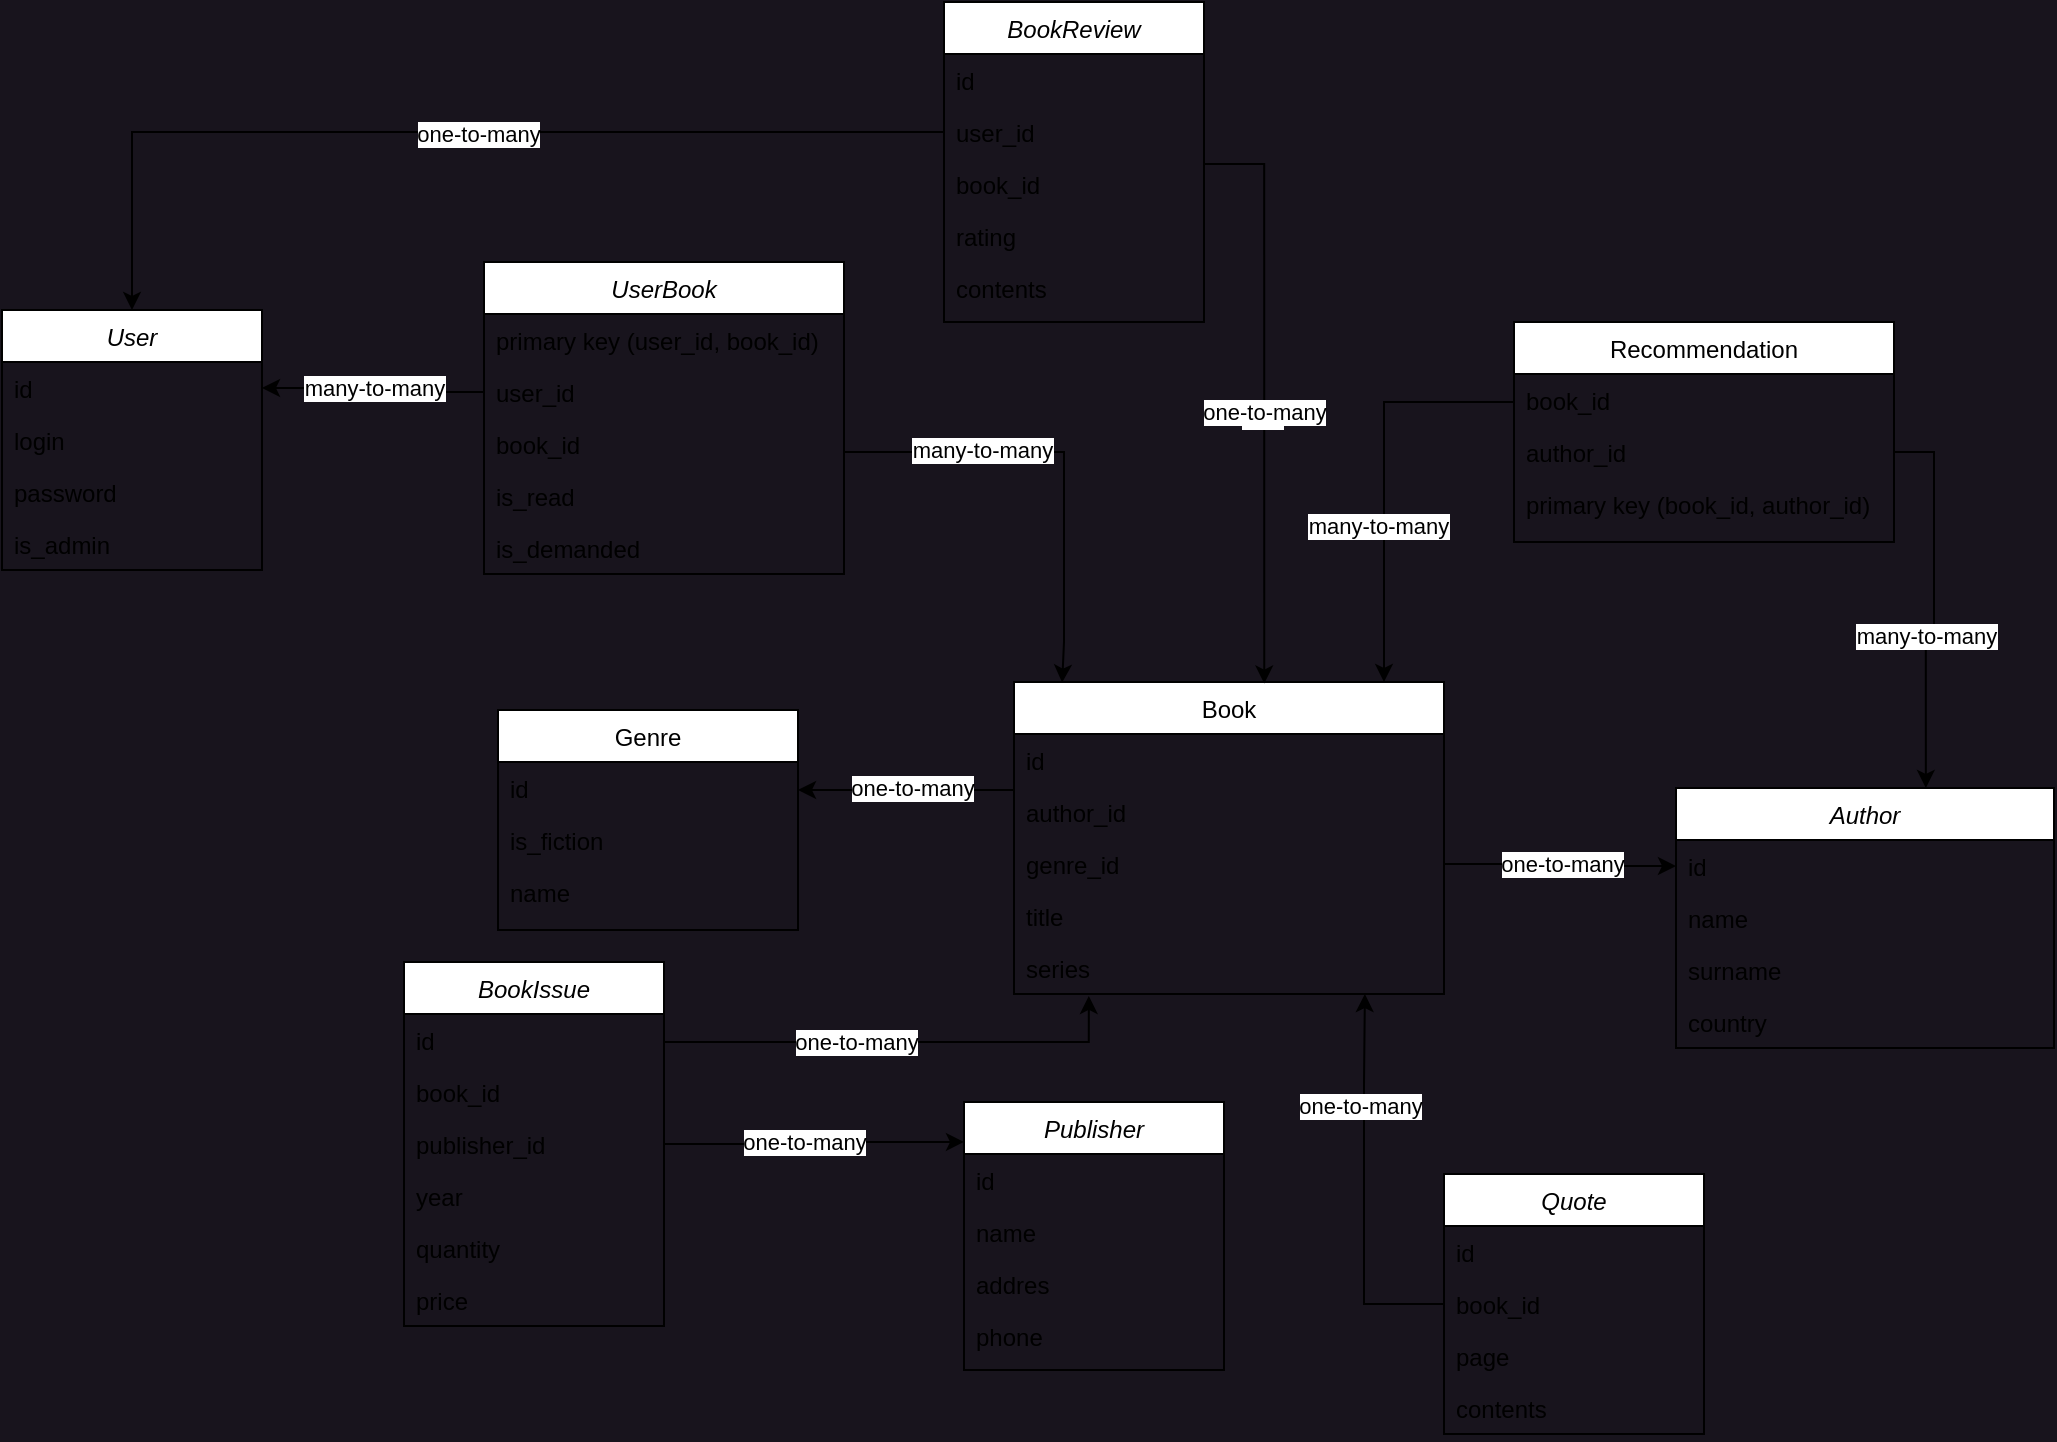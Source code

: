<mxfile version="21.7.5" type="device">
  <diagram id="C5RBs43oDa-KdzZeNtuy" name="Page-1">
    <mxGraphModel dx="1418" dy="828" grid="0" gridSize="10" guides="1" tooltips="1" connect="1" arrows="1" fold="1" page="1" pageScale="1" pageWidth="1169" pageHeight="827" background="#18141D" math="0" shadow="0">
      <root>
        <mxCell id="WIyWlLk6GJQsqaUBKTNV-0" />
        <mxCell id="WIyWlLk6GJQsqaUBKTNV-1" parent="WIyWlLk6GJQsqaUBKTNV-0" />
        <mxCell id="zkfFHV4jXpPFQw0GAbJ--0" value="Author" style="swimlane;fontStyle=2;align=center;verticalAlign=top;childLayout=stackLayout;horizontal=1;startSize=26;horizontalStack=0;resizeParent=1;resizeLast=0;collapsible=1;marginBottom=0;rounded=0;shadow=0;strokeWidth=1;" parent="WIyWlLk6GJQsqaUBKTNV-1" vertex="1">
          <mxGeometry x="906" y="443" width="189" height="130" as="geometry">
            <mxRectangle x="230" y="140" width="160" height="26" as="alternateBounds" />
          </mxGeometry>
        </mxCell>
        <mxCell id="PptkwZTxVJURM3jI2Wb_-5" value="id" style="text;align=left;verticalAlign=top;spacingLeft=4;spacingRight=4;overflow=hidden;rotatable=0;points=[[0,0.5],[1,0.5]];portConstraint=eastwest;" parent="zkfFHV4jXpPFQw0GAbJ--0" vertex="1">
          <mxGeometry y="26" width="189" height="26" as="geometry" />
        </mxCell>
        <mxCell id="zkfFHV4jXpPFQw0GAbJ--1" value="name" style="text;align=left;verticalAlign=top;spacingLeft=4;spacingRight=4;overflow=hidden;rotatable=0;points=[[0,0.5],[1,0.5]];portConstraint=eastwest;" parent="zkfFHV4jXpPFQw0GAbJ--0" vertex="1">
          <mxGeometry y="52" width="189" height="26" as="geometry" />
        </mxCell>
        <mxCell id="zkfFHV4jXpPFQw0GAbJ--2" value="surname" style="text;align=left;verticalAlign=top;spacingLeft=4;spacingRight=4;overflow=hidden;rotatable=0;points=[[0,0.5],[1,0.5]];portConstraint=eastwest;rounded=0;shadow=0;html=0;" parent="zkfFHV4jXpPFQw0GAbJ--0" vertex="1">
          <mxGeometry y="78" width="189" height="26" as="geometry" />
        </mxCell>
        <mxCell id="zkfFHV4jXpPFQw0GAbJ--3" value="country" style="text;align=left;verticalAlign=top;spacingLeft=4;spacingRight=4;overflow=hidden;rotatable=0;points=[[0,0.5],[1,0.5]];portConstraint=eastwest;rounded=0;shadow=0;html=0;" parent="zkfFHV4jXpPFQw0GAbJ--0" vertex="1">
          <mxGeometry y="104" width="189" height="26" as="geometry" />
        </mxCell>
        <mxCell id="zkfFHV4jXpPFQw0GAbJ--17" value="Book" style="swimlane;fontStyle=0;align=center;verticalAlign=top;childLayout=stackLayout;horizontal=1;startSize=26;horizontalStack=0;resizeParent=1;resizeLast=0;collapsible=1;marginBottom=0;rounded=0;shadow=0;strokeWidth=1;" parent="WIyWlLk6GJQsqaUBKTNV-1" vertex="1">
          <mxGeometry x="575" y="390" width="215" height="156" as="geometry">
            <mxRectangle x="550" y="140" width="160" height="26" as="alternateBounds" />
          </mxGeometry>
        </mxCell>
        <mxCell id="zkfFHV4jXpPFQw0GAbJ--18" value="id" style="text;align=left;verticalAlign=top;spacingLeft=4;spacingRight=4;overflow=hidden;rotatable=0;points=[[0,0.5],[1,0.5]];portConstraint=eastwest;" parent="zkfFHV4jXpPFQw0GAbJ--17" vertex="1">
          <mxGeometry y="26" width="215" height="26" as="geometry" />
        </mxCell>
        <mxCell id="zkfFHV4jXpPFQw0GAbJ--19" value="author_id" style="text;align=left;verticalAlign=top;spacingLeft=4;spacingRight=4;overflow=hidden;rotatable=0;points=[[0,0.5],[1,0.5]];portConstraint=eastwest;rounded=0;shadow=0;html=0;" parent="zkfFHV4jXpPFQw0GAbJ--17" vertex="1">
          <mxGeometry y="52" width="215" height="26" as="geometry" />
        </mxCell>
        <mxCell id="PptkwZTxVJURM3jI2Wb_-7" value="genre_id" style="text;align=left;verticalAlign=top;spacingLeft=4;spacingRight=4;overflow=hidden;rotatable=0;points=[[0,0.5],[1,0.5]];portConstraint=eastwest;rounded=0;shadow=0;html=0;" parent="zkfFHV4jXpPFQw0GAbJ--17" vertex="1">
          <mxGeometry y="78" width="215" height="26" as="geometry" />
        </mxCell>
        <mxCell id="zkfFHV4jXpPFQw0GAbJ--21" value="title" style="text;align=left;verticalAlign=top;spacingLeft=4;spacingRight=4;overflow=hidden;rotatable=0;points=[[0,0.5],[1,0.5]];portConstraint=eastwest;rounded=0;shadow=0;html=0;" parent="zkfFHV4jXpPFQw0GAbJ--17" vertex="1">
          <mxGeometry y="104" width="215" height="26" as="geometry" />
        </mxCell>
        <mxCell id="zkfFHV4jXpPFQw0GAbJ--22" value="series" style="text;align=left;verticalAlign=top;spacingLeft=4;spacingRight=4;overflow=hidden;rotatable=0;points=[[0,0.5],[1,0.5]];portConstraint=eastwest;rounded=0;shadow=0;html=0;" parent="zkfFHV4jXpPFQw0GAbJ--17" vertex="1">
          <mxGeometry y="130" width="215" height="26" as="geometry" />
        </mxCell>
        <mxCell id="zkfFHV4jXpPFQw0GAbJ--26" value="" style="endArrow=none;shadow=0;strokeWidth=1;rounded=0;endFill=0;edgeStyle=elbowEdgeStyle;elbow=vertical;startArrow=classic;startFill=1;" parent="WIyWlLk6GJQsqaUBKTNV-1" target="zkfFHV4jXpPFQw0GAbJ--17" edge="1">
          <mxGeometry x="0.5" y="41" relative="1" as="geometry">
            <mxPoint x="467" y="444" as="sourcePoint" />
            <mxPoint x="635" y="462" as="targetPoint" />
            <mxPoint x="-40" y="32" as="offset" />
          </mxGeometry>
        </mxCell>
        <mxCell id="PptkwZTxVJURM3jI2Wb_-87" value="one-to-many" style="edgeLabel;html=1;align=center;verticalAlign=middle;resizable=0;points=[];" parent="zkfFHV4jXpPFQw0GAbJ--26" vertex="1" connectable="0">
          <mxGeometry x="0.048" y="1" relative="1" as="geometry">
            <mxPoint as="offset" />
          </mxGeometry>
        </mxCell>
        <mxCell id="PptkwZTxVJURM3jI2Wb_-8" value="Genre" style="swimlane;fontStyle=0;align=center;verticalAlign=top;childLayout=stackLayout;horizontal=1;startSize=26;horizontalStack=0;resizeParent=1;resizeLast=0;collapsible=1;marginBottom=0;rounded=0;shadow=0;strokeWidth=1;" parent="WIyWlLk6GJQsqaUBKTNV-1" vertex="1">
          <mxGeometry x="317" y="404" width="150" height="110" as="geometry">
            <mxRectangle x="550" y="140" width="160" height="26" as="alternateBounds" />
          </mxGeometry>
        </mxCell>
        <mxCell id="PptkwZTxVJURM3jI2Wb_-9" value="id" style="text;align=left;verticalAlign=top;spacingLeft=4;spacingRight=4;overflow=hidden;rotatable=0;points=[[0,0.5],[1,0.5]];portConstraint=eastwest;" parent="PptkwZTxVJURM3jI2Wb_-8" vertex="1">
          <mxGeometry y="26" width="150" height="26" as="geometry" />
        </mxCell>
        <mxCell id="PptkwZTxVJURM3jI2Wb_-10" value="is_fiction" style="text;align=left;verticalAlign=top;spacingLeft=4;spacingRight=4;overflow=hidden;rotatable=0;points=[[0,0.5],[1,0.5]];portConstraint=eastwest;rounded=0;shadow=0;html=0;" parent="PptkwZTxVJURM3jI2Wb_-8" vertex="1">
          <mxGeometry y="52" width="150" height="26" as="geometry" />
        </mxCell>
        <mxCell id="PptkwZTxVJURM3jI2Wb_-11" value="name" style="text;align=left;verticalAlign=top;spacingLeft=4;spacingRight=4;overflow=hidden;rotatable=0;points=[[0,0.5],[1,0.5]];portConstraint=eastwest;rounded=0;shadow=0;html=0;" parent="PptkwZTxVJURM3jI2Wb_-8" vertex="1">
          <mxGeometry y="78" width="150" height="26" as="geometry" />
        </mxCell>
        <mxCell id="PptkwZTxVJURM3jI2Wb_-22" value="Recommendation" style="swimlane;fontStyle=0;align=center;verticalAlign=top;childLayout=stackLayout;horizontal=1;startSize=26;horizontalStack=0;resizeParent=1;resizeLast=0;collapsible=1;marginBottom=0;rounded=0;shadow=0;strokeWidth=1;" parent="WIyWlLk6GJQsqaUBKTNV-1" vertex="1">
          <mxGeometry x="825" y="210" width="190" height="110" as="geometry">
            <mxRectangle x="550" y="140" width="160" height="26" as="alternateBounds" />
          </mxGeometry>
        </mxCell>
        <mxCell id="PptkwZTxVJURM3jI2Wb_-23" value="book_id" style="text;align=left;verticalAlign=top;spacingLeft=4;spacingRight=4;overflow=hidden;rotatable=0;points=[[0,0.5],[1,0.5]];portConstraint=eastwest;" parent="PptkwZTxVJURM3jI2Wb_-22" vertex="1">
          <mxGeometry y="26" width="190" height="26" as="geometry" />
        </mxCell>
        <mxCell id="PptkwZTxVJURM3jI2Wb_-24" value="author_id" style="text;align=left;verticalAlign=top;spacingLeft=4;spacingRight=4;overflow=hidden;rotatable=0;points=[[0,0.5],[1,0.5]];portConstraint=eastwest;rounded=0;shadow=0;html=0;" parent="PptkwZTxVJURM3jI2Wb_-22" vertex="1">
          <mxGeometry y="52" width="190" height="26" as="geometry" />
        </mxCell>
        <mxCell id="PptkwZTxVJURM3jI2Wb_-25" value="primary key (book_id, author_id)" style="text;align=left;verticalAlign=top;spacingLeft=4;spacingRight=4;overflow=hidden;rotatable=0;points=[[0,0.5],[1,0.5]];portConstraint=eastwest;rounded=0;shadow=0;html=0;" parent="PptkwZTxVJURM3jI2Wb_-22" vertex="1">
          <mxGeometry y="78" width="190" height="26" as="geometry" />
        </mxCell>
        <mxCell id="PptkwZTxVJURM3jI2Wb_-26" style="edgeStyle=orthogonalEdgeStyle;rounded=0;orthogonalLoop=1;jettySize=auto;html=1;" parent="WIyWlLk6GJQsqaUBKTNV-1" edge="1">
          <mxGeometry relative="1" as="geometry">
            <mxPoint x="825" y="250" as="sourcePoint" />
            <mxPoint x="760" y="390" as="targetPoint" />
            <Array as="points">
              <mxPoint x="760" y="250" />
              <mxPoint x="760" y="390" />
            </Array>
          </mxGeometry>
        </mxCell>
        <mxCell id="PptkwZTxVJURM3jI2Wb_-28" value="many-to-many" style="edgeLabel;html=1;align=center;verticalAlign=middle;resizable=0;points=[];" parent="PptkwZTxVJURM3jI2Wb_-26" vertex="1" connectable="0">
          <mxGeometry x="0.238" y="-3" relative="1" as="geometry">
            <mxPoint as="offset" />
          </mxGeometry>
        </mxCell>
        <mxCell id="PptkwZTxVJURM3jI2Wb_-27" style="edgeStyle=orthogonalEdgeStyle;rounded=0;orthogonalLoop=1;jettySize=auto;html=1;entryX=0.661;entryY=0;entryDx=0;entryDy=0;entryPerimeter=0;" parent="WIyWlLk6GJQsqaUBKTNV-1" source="PptkwZTxVJURM3jI2Wb_-24" target="zkfFHV4jXpPFQw0GAbJ--0" edge="1">
          <mxGeometry relative="1" as="geometry">
            <mxPoint x="1031" y="412" as="targetPoint" />
          </mxGeometry>
        </mxCell>
        <mxCell id="PptkwZTxVJURM3jI2Wb_-29" value="many-to-many" style="edgeLabel;html=1;align=center;verticalAlign=middle;resizable=0;points=[];" parent="PptkwZTxVJURM3jI2Wb_-27" vertex="1" connectable="0">
          <mxGeometry x="0.204" relative="1" as="geometry">
            <mxPoint as="offset" />
          </mxGeometry>
        </mxCell>
        <mxCell id="PptkwZTxVJURM3jI2Wb_-17" style="edgeStyle=orthogonalEdgeStyle;rounded=0;orthogonalLoop=1;jettySize=auto;html=1;entryX=0;entryY=0.5;entryDx=0;entryDy=0;" parent="WIyWlLk6GJQsqaUBKTNV-1" source="PptkwZTxVJURM3jI2Wb_-7" target="PptkwZTxVJURM3jI2Wb_-5" edge="1">
          <mxGeometry relative="1" as="geometry">
            <mxPoint x="874" y="483" as="targetPoint" />
          </mxGeometry>
        </mxCell>
        <mxCell id="PptkwZTxVJURM3jI2Wb_-19" value="one-to-many" style="edgeLabel;html=1;align=center;verticalAlign=middle;resizable=0;points=[];" parent="PptkwZTxVJURM3jI2Wb_-17" vertex="1" connectable="0">
          <mxGeometry x="-0.337" y="-3" relative="1" as="geometry">
            <mxPoint x="20" y="-3" as="offset" />
          </mxGeometry>
        </mxCell>
        <mxCell id="PptkwZTxVJURM3jI2Wb_-30" value="User" style="swimlane;fontStyle=2;align=center;verticalAlign=top;childLayout=stackLayout;horizontal=1;startSize=26;horizontalStack=0;resizeParent=1;resizeLast=0;collapsible=1;marginBottom=0;rounded=0;shadow=0;strokeWidth=1;" parent="WIyWlLk6GJQsqaUBKTNV-1" vertex="1">
          <mxGeometry x="69" y="204" width="130" height="130" as="geometry">
            <mxRectangle x="230" y="140" width="160" height="26" as="alternateBounds" />
          </mxGeometry>
        </mxCell>
        <mxCell id="PptkwZTxVJURM3jI2Wb_-31" value="id" style="text;align=left;verticalAlign=top;spacingLeft=4;spacingRight=4;overflow=hidden;rotatable=0;points=[[0,0.5],[1,0.5]];portConstraint=eastwest;" parent="PptkwZTxVJURM3jI2Wb_-30" vertex="1">
          <mxGeometry y="26" width="130" height="26" as="geometry" />
        </mxCell>
        <mxCell id="PptkwZTxVJURM3jI2Wb_-32" value="login" style="text;align=left;verticalAlign=top;spacingLeft=4;spacingRight=4;overflow=hidden;rotatable=0;points=[[0,0.5],[1,0.5]];portConstraint=eastwest;" parent="PptkwZTxVJURM3jI2Wb_-30" vertex="1">
          <mxGeometry y="52" width="130" height="26" as="geometry" />
        </mxCell>
        <mxCell id="PptkwZTxVJURM3jI2Wb_-33" value="password" style="text;align=left;verticalAlign=top;spacingLeft=4;spacingRight=4;overflow=hidden;rotatable=0;points=[[0,0.5],[1,0.5]];portConstraint=eastwest;rounded=0;shadow=0;html=0;" parent="PptkwZTxVJURM3jI2Wb_-30" vertex="1">
          <mxGeometry y="78" width="130" height="26" as="geometry" />
        </mxCell>
        <mxCell id="PptkwZTxVJURM3jI2Wb_-34" value="is_admin" style="text;align=left;verticalAlign=top;spacingLeft=4;spacingRight=4;overflow=hidden;rotatable=0;points=[[0,0.5],[1,0.5]];portConstraint=eastwest;rounded=0;shadow=0;html=0;" parent="PptkwZTxVJURM3jI2Wb_-30" vertex="1">
          <mxGeometry y="104" width="130" height="26" as="geometry" />
        </mxCell>
        <mxCell id="PptkwZTxVJURM3jI2Wb_-35" value="UserBook" style="swimlane;fontStyle=2;align=center;verticalAlign=top;childLayout=stackLayout;horizontal=1;startSize=26;horizontalStack=0;resizeParent=1;resizeLast=0;collapsible=1;marginBottom=0;rounded=0;shadow=0;strokeWidth=1;" parent="WIyWlLk6GJQsqaUBKTNV-1" vertex="1">
          <mxGeometry x="310" y="180" width="180" height="156" as="geometry">
            <mxRectangle x="230" y="140" width="160" height="26" as="alternateBounds" />
          </mxGeometry>
        </mxCell>
        <mxCell id="PptkwZTxVJURM3jI2Wb_-38" value="primary key (user_id, book_id)" style="text;align=left;verticalAlign=top;spacingLeft=4;spacingRight=4;overflow=hidden;rotatable=0;points=[[0,0.5],[1,0.5]];portConstraint=eastwest;rounded=0;shadow=0;html=0;" parent="PptkwZTxVJURM3jI2Wb_-35" vertex="1">
          <mxGeometry y="26" width="180" height="26" as="geometry" />
        </mxCell>
        <mxCell id="PptkwZTxVJURM3jI2Wb_-36" value="user_id" style="text;align=left;verticalAlign=top;spacingLeft=4;spacingRight=4;overflow=hidden;rotatable=0;points=[[0,0.5],[1,0.5]];portConstraint=eastwest;" parent="PptkwZTxVJURM3jI2Wb_-35" vertex="1">
          <mxGeometry y="52" width="180" height="26" as="geometry" />
        </mxCell>
        <mxCell id="PptkwZTxVJURM3jI2Wb_-37" value="book_id" style="text;align=left;verticalAlign=top;spacingLeft=4;spacingRight=4;overflow=hidden;rotatable=0;points=[[0,0.5],[1,0.5]];portConstraint=eastwest;" parent="PptkwZTxVJURM3jI2Wb_-35" vertex="1">
          <mxGeometry y="78" width="180" height="26" as="geometry" />
        </mxCell>
        <mxCell id="Ew7ggJfsTcHOryNnxTD7-0" value="is_read" style="text;align=left;verticalAlign=top;spacingLeft=4;spacingRight=4;overflow=hidden;rotatable=0;points=[[0,0.5],[1,0.5]];portConstraint=eastwest;rounded=0;shadow=0;html=0;" parent="PptkwZTxVJURM3jI2Wb_-35" vertex="1">
          <mxGeometry y="104" width="180" height="26" as="geometry" />
        </mxCell>
        <mxCell id="Ew7ggJfsTcHOryNnxTD7-1" value="is_demanded" style="text;align=left;verticalAlign=top;spacingLeft=4;spacingRight=4;overflow=hidden;rotatable=0;points=[[0,0.5],[1,0.5]];portConstraint=eastwest;rounded=0;shadow=0;html=0;" parent="PptkwZTxVJURM3jI2Wb_-35" vertex="1">
          <mxGeometry y="130" width="180" height="26" as="geometry" />
        </mxCell>
        <mxCell id="PptkwZTxVJURM3jI2Wb_-40" style="edgeStyle=orthogonalEdgeStyle;rounded=0;orthogonalLoop=1;jettySize=auto;html=1;exitX=0;exitY=0.5;exitDx=0;exitDy=0;entryX=1;entryY=0.5;entryDx=0;entryDy=0;" parent="WIyWlLk6GJQsqaUBKTNV-1" source="PptkwZTxVJURM3jI2Wb_-36" target="PptkwZTxVJURM3jI2Wb_-31" edge="1">
          <mxGeometry relative="1" as="geometry" />
        </mxCell>
        <mxCell id="PptkwZTxVJURM3jI2Wb_-41" value="many-to-many" style="edgeLabel;html=1;align=center;verticalAlign=middle;resizable=0;points=[];" parent="PptkwZTxVJURM3jI2Wb_-40" vertex="1" connectable="0">
          <mxGeometry x="0.062" y="-4" relative="1" as="geometry">
            <mxPoint x="3" y="4" as="offset" />
          </mxGeometry>
        </mxCell>
        <mxCell id="PptkwZTxVJURM3jI2Wb_-43" style="edgeStyle=orthogonalEdgeStyle;rounded=0;orthogonalLoop=1;jettySize=auto;html=1;exitX=1;exitY=0.5;exitDx=0;exitDy=0;entryX=0.112;entryY=0.002;entryDx=0;entryDy=0;entryPerimeter=0;" parent="WIyWlLk6GJQsqaUBKTNV-1" source="PptkwZTxVJURM3jI2Wb_-37" target="zkfFHV4jXpPFQw0GAbJ--17" edge="1">
          <mxGeometry relative="1" as="geometry">
            <mxPoint x="590" y="370" as="targetPoint" />
            <Array as="points">
              <mxPoint x="600" y="275" />
              <mxPoint x="600" y="370" />
              <mxPoint x="599" y="370" />
            </Array>
          </mxGeometry>
        </mxCell>
        <mxCell id="PptkwZTxVJURM3jI2Wb_-88" value="many-to-many" style="edgeLabel;html=1;align=center;verticalAlign=middle;resizable=0;points=[];" parent="PptkwZTxVJURM3jI2Wb_-43" vertex="1" connectable="0">
          <mxGeometry x="-0.365" y="1" relative="1" as="geometry">
            <mxPoint as="offset" />
          </mxGeometry>
        </mxCell>
        <mxCell id="PptkwZTxVJURM3jI2Wb_-80" style="edgeStyle=orthogonalEdgeStyle;rounded=0;orthogonalLoop=1;jettySize=auto;html=1;entryX=0.816;entryY=1;entryDx=0;entryDy=0;entryPerimeter=0;" parent="WIyWlLk6GJQsqaUBKTNV-1" source="PptkwZTxVJURM3jI2Wb_-46" target="zkfFHV4jXpPFQw0GAbJ--22" edge="1">
          <mxGeometry relative="1" as="geometry">
            <mxPoint x="750" y="570" as="targetPoint" />
            <Array as="points">
              <mxPoint x="750" y="701" />
              <mxPoint x="750" y="591" />
              <mxPoint x="750" y="591" />
            </Array>
          </mxGeometry>
        </mxCell>
        <mxCell id="PptkwZTxVJURM3jI2Wb_-81" value="one-to-many" style="edgeLabel;html=1;align=center;verticalAlign=middle;resizable=0;points=[];" parent="PptkwZTxVJURM3jI2Wb_-80" vertex="1" connectable="0">
          <mxGeometry x="0.424" y="2" relative="1" as="geometry">
            <mxPoint as="offset" />
          </mxGeometry>
        </mxCell>
        <mxCell id="PptkwZTxVJURM3jI2Wb_-46" value="Quote" style="swimlane;fontStyle=2;align=center;verticalAlign=top;childLayout=stackLayout;horizontal=1;startSize=26;horizontalStack=0;resizeParent=1;resizeLast=0;collapsible=1;marginBottom=0;rounded=0;shadow=0;strokeWidth=1;" parent="WIyWlLk6GJQsqaUBKTNV-1" vertex="1">
          <mxGeometry x="790" y="636" width="130" height="130" as="geometry">
            <mxRectangle x="230" y="140" width="160" height="26" as="alternateBounds" />
          </mxGeometry>
        </mxCell>
        <mxCell id="PptkwZTxVJURM3jI2Wb_-47" value="id" style="text;align=left;verticalAlign=top;spacingLeft=4;spacingRight=4;overflow=hidden;rotatable=0;points=[[0,0.5],[1,0.5]];portConstraint=eastwest;" parent="PptkwZTxVJURM3jI2Wb_-46" vertex="1">
          <mxGeometry y="26" width="130" height="26" as="geometry" />
        </mxCell>
        <mxCell id="PptkwZTxVJURM3jI2Wb_-48" value="book_id" style="text;align=left;verticalAlign=top;spacingLeft=4;spacingRight=4;overflow=hidden;rotatable=0;points=[[0,0.5],[1,0.5]];portConstraint=eastwest;" parent="PptkwZTxVJURM3jI2Wb_-46" vertex="1">
          <mxGeometry y="52" width="130" height="26" as="geometry" />
        </mxCell>
        <mxCell id="PptkwZTxVJURM3jI2Wb_-49" value="page" style="text;align=left;verticalAlign=top;spacingLeft=4;spacingRight=4;overflow=hidden;rotatable=0;points=[[0,0.5],[1,0.5]];portConstraint=eastwest;rounded=0;shadow=0;html=0;" parent="PptkwZTxVJURM3jI2Wb_-46" vertex="1">
          <mxGeometry y="78" width="130" height="26" as="geometry" />
        </mxCell>
        <mxCell id="PptkwZTxVJURM3jI2Wb_-50" value="contents" style="text;align=left;verticalAlign=top;spacingLeft=4;spacingRight=4;overflow=hidden;rotatable=0;points=[[0,0.5],[1,0.5]];portConstraint=eastwest;rounded=0;shadow=0;html=0;" parent="PptkwZTxVJURM3jI2Wb_-46" vertex="1">
          <mxGeometry y="104" width="130" height="26" as="geometry" />
        </mxCell>
        <mxCell id="PptkwZTxVJURM3jI2Wb_-76" style="edgeStyle=orthogonalEdgeStyle;rounded=0;orthogonalLoop=1;jettySize=auto;html=1;entryX=0.582;entryY=0.005;entryDx=0;entryDy=0;entryPerimeter=0;" parent="WIyWlLk6GJQsqaUBKTNV-1" source="PptkwZTxVJURM3jI2Wb_-51" target="zkfFHV4jXpPFQw0GAbJ--17" edge="1">
          <mxGeometry relative="1" as="geometry">
            <mxPoint x="720" y="380" as="targetPoint" />
            <Array as="points">
              <mxPoint x="700" y="131" />
            </Array>
          </mxGeometry>
        </mxCell>
        <mxCell id="PptkwZTxVJURM3jI2Wb_-77" value="Text" style="edgeLabel;html=1;align=center;verticalAlign=middle;resizable=0;points=[];" parent="PptkwZTxVJURM3jI2Wb_-76" vertex="1" connectable="0">
          <mxGeometry x="0.077" y="-1" relative="1" as="geometry">
            <mxPoint as="offset" />
          </mxGeometry>
        </mxCell>
        <mxCell id="PptkwZTxVJURM3jI2Wb_-79" value="one-to-many" style="edgeLabel;html=1;align=center;verticalAlign=middle;resizable=0;points=[];" parent="PptkwZTxVJURM3jI2Wb_-76" vertex="1" connectable="0">
          <mxGeometry x="0.063" relative="1" as="geometry">
            <mxPoint as="offset" />
          </mxGeometry>
        </mxCell>
        <mxCell id="PptkwZTxVJURM3jI2Wb_-51" value="BookReview" style="swimlane;fontStyle=2;align=center;verticalAlign=top;childLayout=stackLayout;horizontal=1;startSize=26;horizontalStack=0;resizeParent=1;resizeLast=0;collapsible=1;marginBottom=0;rounded=0;shadow=0;strokeWidth=1;" parent="WIyWlLk6GJQsqaUBKTNV-1" vertex="1">
          <mxGeometry x="540" y="50" width="130" height="160" as="geometry">
            <mxRectangle x="230" y="140" width="160" height="26" as="alternateBounds" />
          </mxGeometry>
        </mxCell>
        <mxCell id="PptkwZTxVJURM3jI2Wb_-52" value="id" style="text;align=left;verticalAlign=top;spacingLeft=4;spacingRight=4;overflow=hidden;rotatable=0;points=[[0,0.5],[1,0.5]];portConstraint=eastwest;" parent="PptkwZTxVJURM3jI2Wb_-51" vertex="1">
          <mxGeometry y="26" width="130" height="26" as="geometry" />
        </mxCell>
        <mxCell id="PptkwZTxVJURM3jI2Wb_-74" value="user_id" style="text;align=left;verticalAlign=top;spacingLeft=4;spacingRight=4;overflow=hidden;rotatable=0;points=[[0,0.5],[1,0.5]];portConstraint=eastwest;rounded=0;shadow=0;html=0;" parent="PptkwZTxVJURM3jI2Wb_-51" vertex="1">
          <mxGeometry y="52" width="130" height="26" as="geometry" />
        </mxCell>
        <mxCell id="PptkwZTxVJURM3jI2Wb_-56" value="book_id" style="text;align=left;verticalAlign=top;spacingLeft=4;spacingRight=4;overflow=hidden;rotatable=0;points=[[0,0.5],[1,0.5]];portConstraint=eastwest;rounded=0;shadow=0;html=0;" parent="PptkwZTxVJURM3jI2Wb_-51" vertex="1">
          <mxGeometry y="78" width="130" height="26" as="geometry" />
        </mxCell>
        <mxCell id="PptkwZTxVJURM3jI2Wb_-53" value="rating" style="text;align=left;verticalAlign=top;spacingLeft=4;spacingRight=4;overflow=hidden;rotatable=0;points=[[0,0.5],[1,0.5]];portConstraint=eastwest;" parent="PptkwZTxVJURM3jI2Wb_-51" vertex="1">
          <mxGeometry y="104" width="130" height="26" as="geometry" />
        </mxCell>
        <mxCell id="PptkwZTxVJURM3jI2Wb_-55" value="contents" style="text;align=left;verticalAlign=top;spacingLeft=4;spacingRight=4;overflow=hidden;rotatable=0;points=[[0,0.5],[1,0.5]];portConstraint=eastwest;rounded=0;shadow=0;html=0;" parent="PptkwZTxVJURM3jI2Wb_-51" vertex="1">
          <mxGeometry y="130" width="130" height="26" as="geometry" />
        </mxCell>
        <mxCell id="PptkwZTxVJURM3jI2Wb_-82" style="edgeStyle=orthogonalEdgeStyle;rounded=0;orthogonalLoop=1;jettySize=auto;html=1;entryX=0;entryY=0.149;entryDx=0;entryDy=0;entryPerimeter=0;" parent="WIyWlLk6GJQsqaUBKTNV-1" source="PptkwZTxVJURM3jI2Wb_-57" target="PptkwZTxVJURM3jI2Wb_-63" edge="1">
          <mxGeometry relative="1" as="geometry">
            <mxPoint x="540.0" y="663" as="targetPoint" />
            <Array as="points">
              <mxPoint x="475" y="621" />
              <mxPoint x="475" y="620" />
            </Array>
          </mxGeometry>
        </mxCell>
        <mxCell id="PptkwZTxVJURM3jI2Wb_-83" value="one-to-many" style="edgeLabel;html=1;align=center;verticalAlign=middle;resizable=0;points=[];" parent="PptkwZTxVJURM3jI2Wb_-82" vertex="1" connectable="0">
          <mxGeometry x="-0.193" y="1" relative="1" as="geometry">
            <mxPoint x="9" as="offset" />
          </mxGeometry>
        </mxCell>
        <mxCell id="PptkwZTxVJURM3jI2Wb_-57" value="BookIssue" style="swimlane;fontStyle=2;align=center;verticalAlign=top;childLayout=stackLayout;horizontal=1;startSize=26;horizontalStack=0;resizeParent=1;resizeLast=0;collapsible=1;marginBottom=0;rounded=0;shadow=0;strokeWidth=1;" parent="WIyWlLk6GJQsqaUBKTNV-1" vertex="1">
          <mxGeometry x="270" y="530" width="130" height="182" as="geometry">
            <mxRectangle x="230" y="140" width="160" height="26" as="alternateBounds" />
          </mxGeometry>
        </mxCell>
        <mxCell id="PptkwZTxVJURM3jI2Wb_-58" value="id" style="text;align=left;verticalAlign=top;spacingLeft=4;spacingRight=4;overflow=hidden;rotatable=0;points=[[0,0.5],[1,0.5]];portConstraint=eastwest;" parent="PptkwZTxVJURM3jI2Wb_-57" vertex="1">
          <mxGeometry y="26" width="130" height="26" as="geometry" />
        </mxCell>
        <mxCell id="PptkwZTxVJURM3jI2Wb_-60" value="book_id" style="text;align=left;verticalAlign=top;spacingLeft=4;spacingRight=4;overflow=hidden;rotatable=0;points=[[0,0.5],[1,0.5]];portConstraint=eastwest;rounded=0;shadow=0;html=0;" parent="PptkwZTxVJURM3jI2Wb_-57" vertex="1">
          <mxGeometry y="52" width="130" height="26" as="geometry" />
        </mxCell>
        <mxCell id="PptkwZTxVJURM3jI2Wb_-59" value="publisher_id" style="text;align=left;verticalAlign=top;spacingLeft=4;spacingRight=4;overflow=hidden;rotatable=0;points=[[0,0.5],[1,0.5]];portConstraint=eastwest;rounded=0;shadow=0;html=0;" parent="PptkwZTxVJURM3jI2Wb_-57" vertex="1">
          <mxGeometry y="78" width="130" height="26" as="geometry" />
        </mxCell>
        <mxCell id="PptkwZTxVJURM3jI2Wb_-61" value="year" style="text;align=left;verticalAlign=top;spacingLeft=4;spacingRight=4;overflow=hidden;rotatable=0;points=[[0,0.5],[1,0.5]];portConstraint=eastwest;" parent="PptkwZTxVJURM3jI2Wb_-57" vertex="1">
          <mxGeometry y="104" width="130" height="26" as="geometry" />
        </mxCell>
        <mxCell id="PptkwZTxVJURM3jI2Wb_-62" value="quantity" style="text;align=left;verticalAlign=top;spacingLeft=4;spacingRight=4;overflow=hidden;rotatable=0;points=[[0,0.5],[1,0.5]];portConstraint=eastwest;rounded=0;shadow=0;html=0;" parent="PptkwZTxVJURM3jI2Wb_-57" vertex="1">
          <mxGeometry y="130" width="130" height="26" as="geometry" />
        </mxCell>
        <mxCell id="PptkwZTxVJURM3jI2Wb_-69" value="price" style="text;align=left;verticalAlign=top;spacingLeft=4;spacingRight=4;overflow=hidden;rotatable=0;points=[[0,0.5],[1,0.5]];portConstraint=eastwest;rounded=0;shadow=0;html=0;" parent="PptkwZTxVJURM3jI2Wb_-57" vertex="1">
          <mxGeometry y="156" width="130" height="26" as="geometry" />
        </mxCell>
        <mxCell id="PptkwZTxVJURM3jI2Wb_-63" value="Publisher" style="swimlane;fontStyle=2;align=center;verticalAlign=top;childLayout=stackLayout;horizontal=1;startSize=26;horizontalStack=0;resizeParent=1;resizeLast=0;collapsible=1;marginBottom=0;rounded=0;shadow=0;strokeWidth=1;" parent="WIyWlLk6GJQsqaUBKTNV-1" vertex="1">
          <mxGeometry x="550" y="600" width="130" height="134" as="geometry">
            <mxRectangle x="230" y="140" width="160" height="26" as="alternateBounds" />
          </mxGeometry>
        </mxCell>
        <mxCell id="PptkwZTxVJURM3jI2Wb_-64" value="id" style="text;align=left;verticalAlign=top;spacingLeft=4;spacingRight=4;overflow=hidden;rotatable=0;points=[[0,0.5],[1,0.5]];portConstraint=eastwest;" parent="PptkwZTxVJURM3jI2Wb_-63" vertex="1">
          <mxGeometry y="26" width="130" height="26" as="geometry" />
        </mxCell>
        <mxCell id="PptkwZTxVJURM3jI2Wb_-65" value="name" style="text;align=left;verticalAlign=top;spacingLeft=4;spacingRight=4;overflow=hidden;rotatable=0;points=[[0,0.5],[1,0.5]];portConstraint=eastwest;rounded=0;shadow=0;html=0;" parent="PptkwZTxVJURM3jI2Wb_-63" vertex="1">
          <mxGeometry y="52" width="130" height="26" as="geometry" />
        </mxCell>
        <mxCell id="PptkwZTxVJURM3jI2Wb_-66" value="addres" style="text;align=left;verticalAlign=top;spacingLeft=4;spacingRight=4;overflow=hidden;rotatable=0;points=[[0,0.5],[1,0.5]];portConstraint=eastwest;rounded=0;shadow=0;html=0;" parent="PptkwZTxVJURM3jI2Wb_-63" vertex="1">
          <mxGeometry y="78" width="130" height="26" as="geometry" />
        </mxCell>
        <mxCell id="PptkwZTxVJURM3jI2Wb_-67" value="phone" style="text;align=left;verticalAlign=top;spacingLeft=4;spacingRight=4;overflow=hidden;rotatable=0;points=[[0,0.5],[1,0.5]];portConstraint=eastwest;" parent="PptkwZTxVJURM3jI2Wb_-63" vertex="1">
          <mxGeometry y="104" width="130" height="26" as="geometry" />
        </mxCell>
        <mxCell id="PptkwZTxVJURM3jI2Wb_-75" style="edgeStyle=orthogonalEdgeStyle;rounded=0;orthogonalLoop=1;jettySize=auto;html=1;" parent="WIyWlLk6GJQsqaUBKTNV-1" source="PptkwZTxVJURM3jI2Wb_-74" target="PptkwZTxVJURM3jI2Wb_-30" edge="1">
          <mxGeometry relative="1" as="geometry" />
        </mxCell>
        <mxCell id="PptkwZTxVJURM3jI2Wb_-78" value="one-to-many" style="edgeLabel;html=1;align=center;verticalAlign=middle;resizable=0;points=[];" parent="PptkwZTxVJURM3jI2Wb_-75" vertex="1" connectable="0">
          <mxGeometry x="-0.058" y="1" relative="1" as="geometry">
            <mxPoint as="offset" />
          </mxGeometry>
        </mxCell>
        <mxCell id="PptkwZTxVJURM3jI2Wb_-86" style="edgeStyle=orthogonalEdgeStyle;rounded=0;orthogonalLoop=1;jettySize=auto;html=1;entryX=0.174;entryY=1.038;entryDx=0;entryDy=0;entryPerimeter=0;exitX=1;exitY=0.5;exitDx=0;exitDy=0;" parent="WIyWlLk6GJQsqaUBKTNV-1" source="PptkwZTxVJURM3jI2Wb_-60" target="zkfFHV4jXpPFQw0GAbJ--22" edge="1">
          <mxGeometry relative="1" as="geometry">
            <Array as="points">
              <mxPoint x="400" y="570" />
              <mxPoint x="612" y="570" />
            </Array>
          </mxGeometry>
        </mxCell>
        <mxCell id="PptkwZTxVJURM3jI2Wb_-89" value="one-to-many" style="edgeLabel;html=1;align=center;verticalAlign=middle;resizable=0;points=[];" parent="PptkwZTxVJURM3jI2Wb_-86" vertex="1" connectable="0">
          <mxGeometry x="-0.071" relative="1" as="geometry">
            <mxPoint as="offset" />
          </mxGeometry>
        </mxCell>
      </root>
    </mxGraphModel>
  </diagram>
</mxfile>
